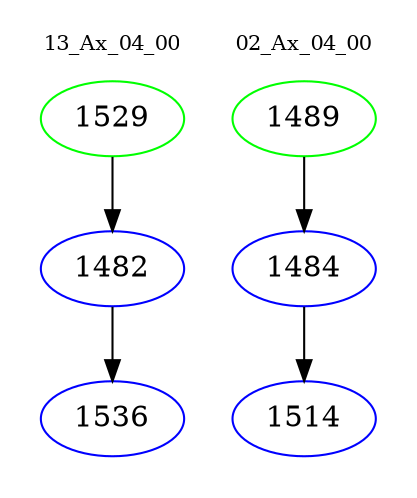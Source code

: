 digraph{
subgraph cluster_0 {
color = white
label = "13_Ax_04_00";
fontsize=10;
T0_1529 [label="1529", color="green"]
T0_1529 -> T0_1482 [color="black"]
T0_1482 [label="1482", color="blue"]
T0_1482 -> T0_1536 [color="black"]
T0_1536 [label="1536", color="blue"]
}
subgraph cluster_1 {
color = white
label = "02_Ax_04_00";
fontsize=10;
T1_1489 [label="1489", color="green"]
T1_1489 -> T1_1484 [color="black"]
T1_1484 [label="1484", color="blue"]
T1_1484 -> T1_1514 [color="black"]
T1_1514 [label="1514", color="blue"]
}
}
